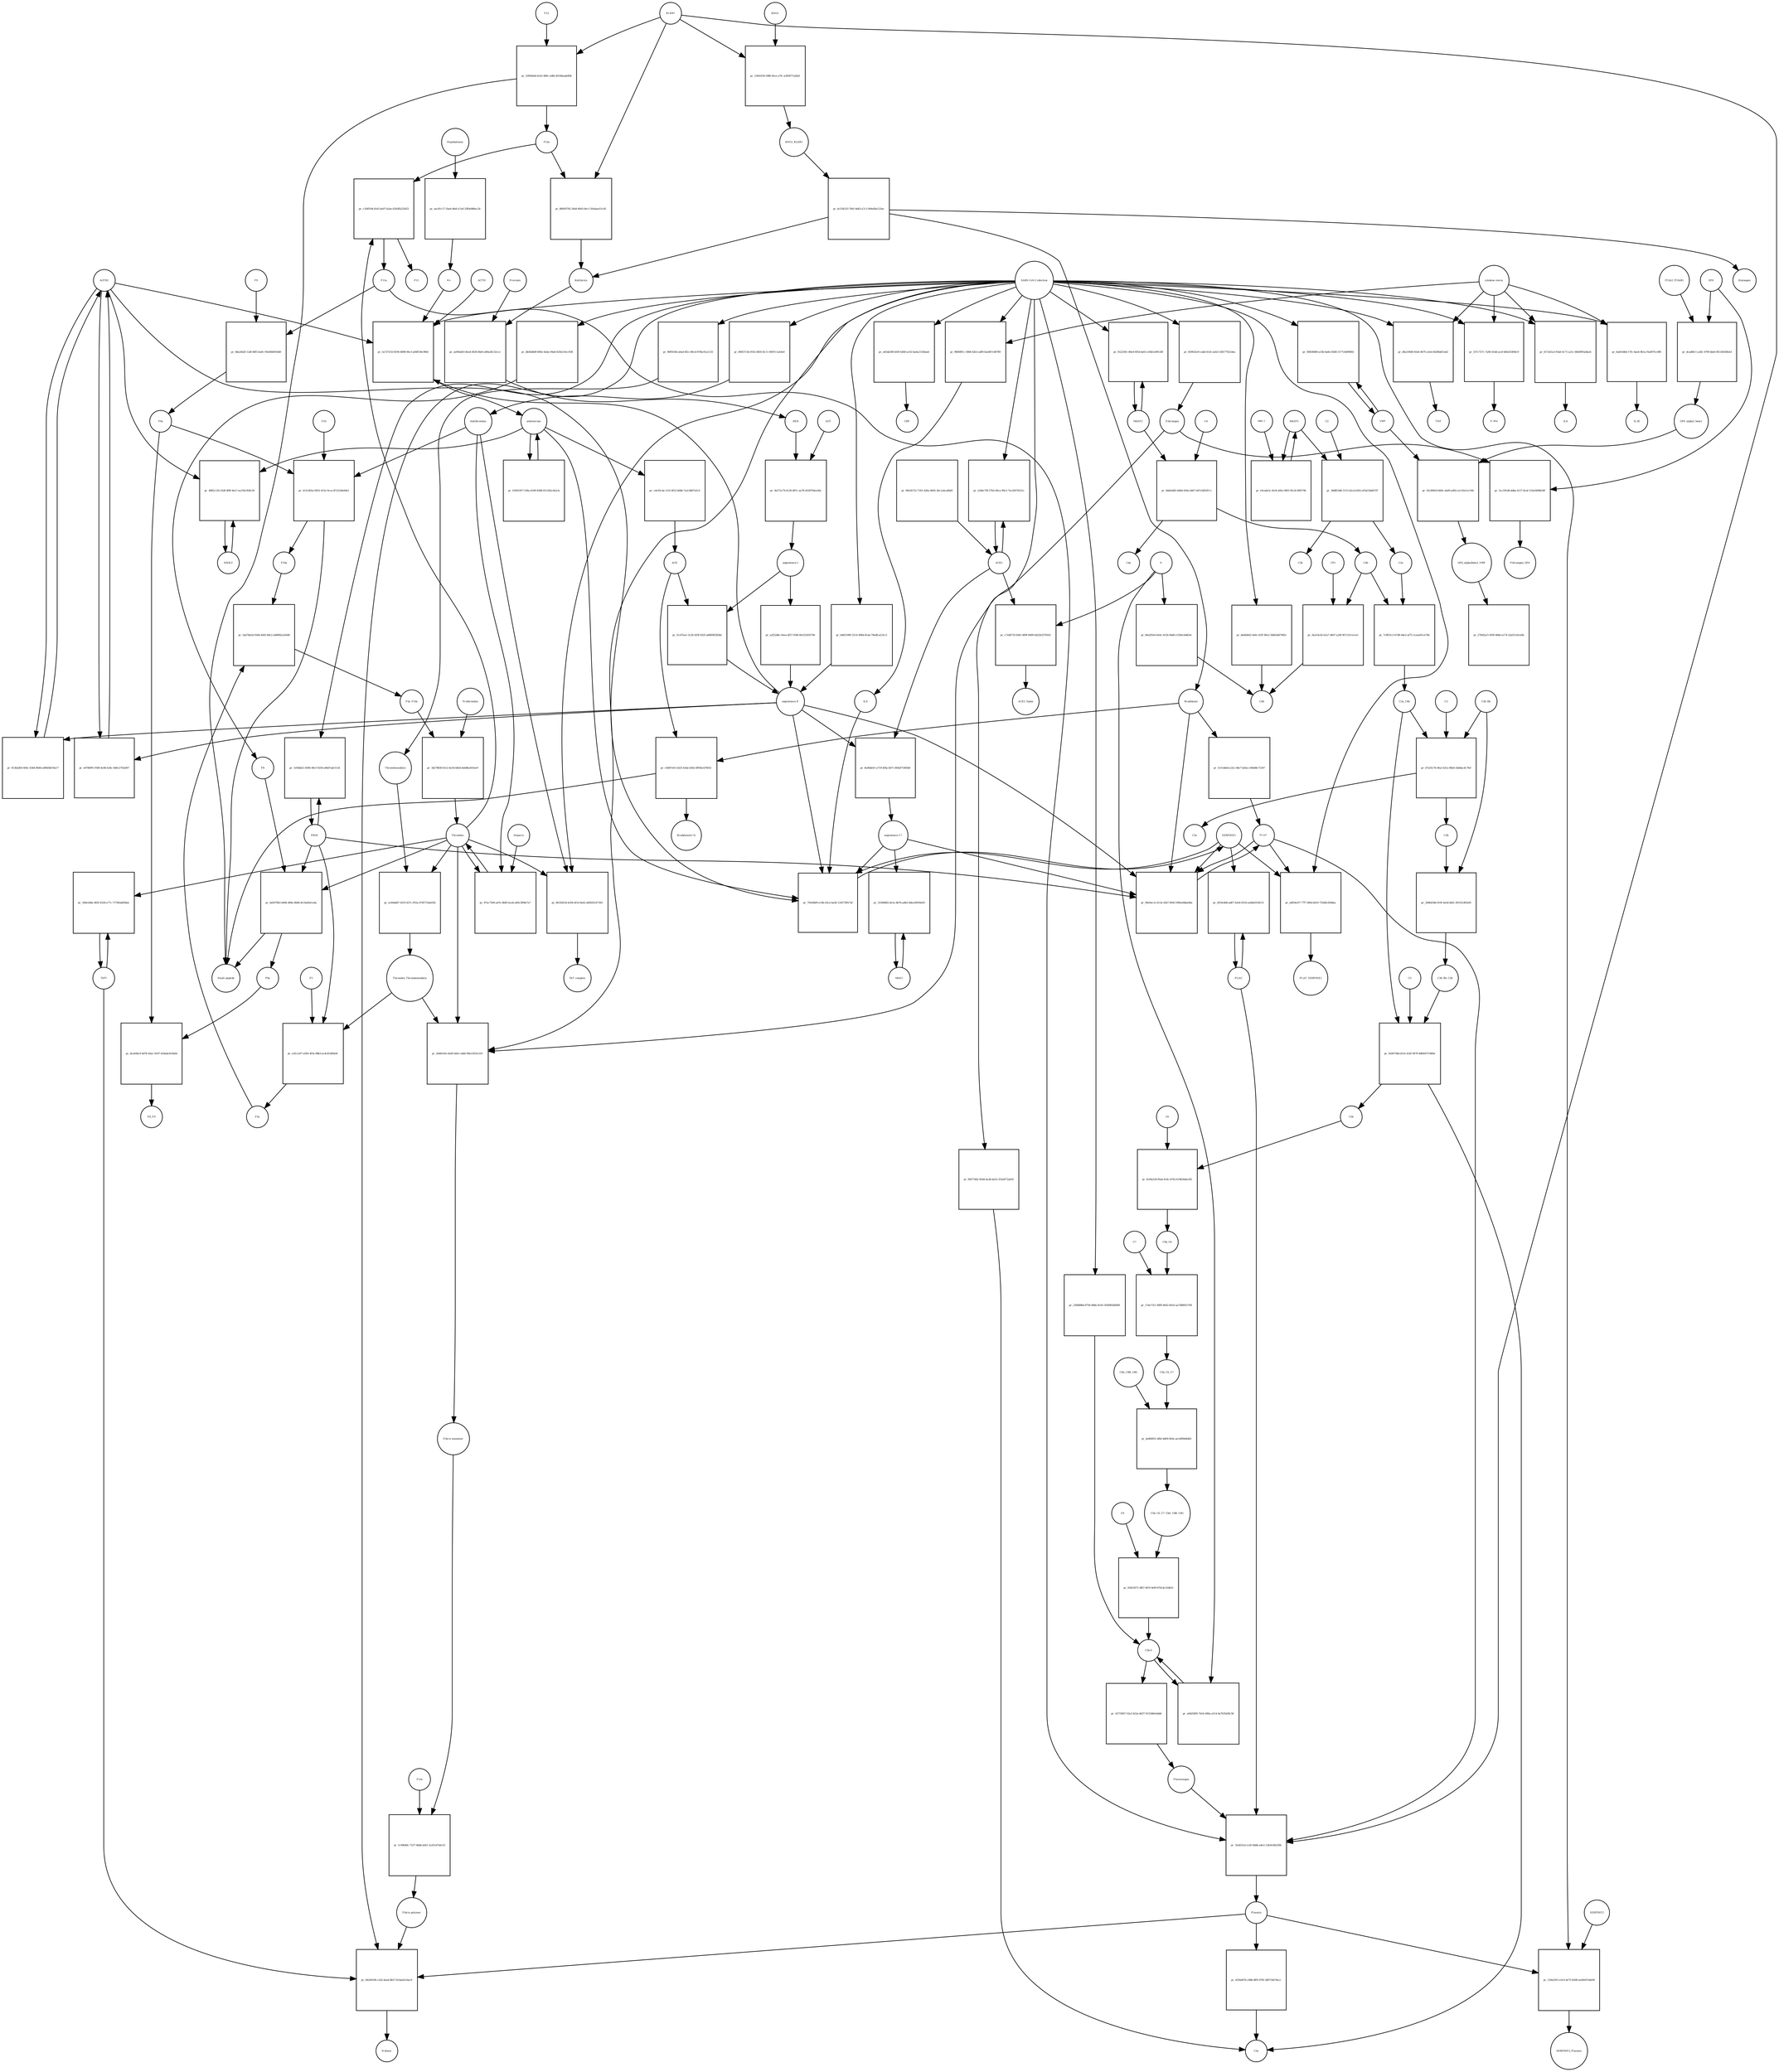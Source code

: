 strict digraph  {
F8 [annotation="urn_miriam_hgnc_3546|urn_miriam_taxonomy_9606", bipartite=0, cls=macromolecule, fontsize=4, label=F8, shape=circle];
"pr_bd307862-b666-484e-8b06-8c1ba9efceda" [annotation="", bipartite=1, cls=process, fontsize=4, label="pr_bd307862-b666-484e-8b06-8c1ba9efceda", shape=square];
"Small peptide" [annotation=urn_miriam_mesh_D010446, bipartite=0, cls=macromolecule, fontsize=4, label="Small peptide", shape=circle];
F8a [annotation="urn_miriam_hgnc.symbol_F8|urn_miriam_mesh_D015944|urn_miriam_taxonomy_9606", bipartite=0, cls=macromolecule, fontsize=4, label=F8a, shape=circle];
Thrombin [annotation="urn_miriam_hgnc_3535|urn_miriam_taxonomy_9606", bipartite=0, cls=macromolecule, fontsize=4, label=Thrombin, shape=circle];
PROC [annotation="urn_miriam_hgnc_9451|urn_miriam_taxonomy_9606", bipartite=0, cls=macromolecule, fontsize=4, label=PROC, shape=circle];
AGTR1 [annotation=urn_miriam_hgnc_336, bipartite=0, cls=macromolecule, fontsize=4, label=AGTR1, shape=circle];
"pr_813b2d05-604c-43b4-8644-a89b56b7da17" [annotation="", bipartite=1, cls=process, fontsize=4, label="pr_813b2d05-604c-43b4-8644-a89b56b7da17", shape=square];
"angiotensin II" [annotation="urn_miriam_obo.chebi_CHEBI%3A2718|urn_miriam_taxonomy_9606", bipartite=0, cls="simple chemical", fontsize=4, label="angiotensin II", shape=circle];
NR3C2 [annotation="", bipartite=0, cls=macromolecule, fontsize=4, label=NR3C2, shape=circle];
"pr_4885c120-25df-4f8f-9ea7-ea318c958c50" [annotation="", bipartite=1, cls=process, fontsize=4, label="pr_4885c120-25df-4f8f-9ea7-ea318c958c50", shape=square];
aldosterone [annotation="urn_miriam_obo.chebi_CHEBI%3A27584", bipartite=0, cls="simple chemical", fontsize=4, label=aldosterone, shape=circle];
"pr_01801957-536a-4189-8288-813182c9a2cb" [annotation="", bipartite=1, cls=process, fontsize=4, label="pr_01801957-536a-4189-8288-813182c9a2cb", shape=square];
SERPINE1 [annotation="", bipartite=0, cls=macromolecule, fontsize=4, label=SERPINE1, shape=circle];
"pr_70244bf0-e14b-43ce-ba28-124575ffe7af" [annotation="", bipartite=1, cls=process, fontsize=4, label="pr_70244bf0-e14b-43ce-ba28-124575ffe7af", shape=square];
"angiotensin I-7" [annotation="urn_miriam_obo.chebi_CHEBI%3A55438|urn_miriam_taxonomy_9606", bipartite=0, cls="simple chemical", fontsize=4, label="angiotensin I-7", shape=circle];
IL6 [annotation="urn_miriam_hgnc_6018|urn_miriam_taxonomy_9606", bipartite=0, cls=macromolecule, fontsize=4, label=IL6, shape=circle];
"pr_5a727e55-8194-4898-96c3-a84f536c9f6d" [annotation="", bipartite=1, cls=process, fontsize=4, label="pr_5a727e55-8194-4898-96c3-a84f536c9f6d", shape=square];
"SARS-CoV-2 infection" [annotation="urn_miriam_taxonomy_2697049|urn_miriam_mesh_D012327", bipartite=0, cls=phenotype, fontsize=4, label="SARS-CoV-2 infection", shape=circle];
"K+" [annotation="urn_miriam_obo.chebi_CHEBI%3A29103", bipartite=0, cls="simple chemical", fontsize=4, label="K+", shape=circle];
ACTH [annotation=urn_miriam_hgnc_9201, bipartite=0, cls="simple chemical", fontsize=4, label=ACTH, shape=circle];
"pr_b4651090-2514-499d-81ab-70edfca231c3" [annotation="", bipartite=1, cls=process, fontsize=4, label="pr_b4651090-2514-499d-81ab-70edfca231c3", shape=square];
Bradykinin [annotation="urn_miriam_obo.chebi_CHEBI%3A3165|urn_miriam_taxonomy_9606", bipartite=0, cls=macromolecule, fontsize=4, label=Bradykinin, shape=circle];
"pr_c0d07e61-b325-43da-b562-0f93bcb76021" [annotation="", bipartite=1, cls=process, fontsize=4, label="pr_c0d07e61-b325-43da-b562-0f93bcb76021", shape=square];
"Bradykinin(1-5)" [annotation="urn_miriam_mesh_C079000|urn_miriam_taxonomy_9606", bipartite=0, cls=macromolecule, fontsize=4, label="Bradykinin(1-5)", shape=circle];
ACE [annotation="urn_miriam_hgnc_2707|urn_miriam_taxonomy_9606", bipartite=0, cls=macromolecule, fontsize=4, label=ACE, shape=circle];
"pr_5c51dded-a32c-46e7-bd3a-c044d8c72187" [annotation="", bipartite=1, cls=process, fontsize=4, label="pr_5c51dded-a32c-46e7-bd3a-c044d8c72187", shape=square];
PLAT [annotation="urn_miriam_hgnc_9051|urn_miriam_taxonomy_9606", bipartite=0, cls=macromolecule, fontsize=4, label=PLAT, shape=circle];
"pr_e6786f91-95f8-4e46-b34c-0d0c2763af67" [annotation="", bipartite=1, cls=process, fontsize=4, label="pr_e6786f91-95f8-4e46-b34c-0d0c2763af67", shape=square];
MAS1 [annotation="", bipartite=0, cls=macromolecule, fontsize=4, label=MAS1, shape=circle];
"pr_33368d82-be1e-4b7b-adb3-9dee26950a93" [annotation="", bipartite=1, cls=process, fontsize=4, label="pr_33368d82-be1e-4b7b-adb3-9dee26950a93", shape=square];
Fibrinogen [annotation="urn_miriam_pubmed_19296670|urn_miriam_obo.go_GO%3A0005577|urn_miriam_hgnc_3661|urn_miriam_hgnc_3662|urn_miriam_hgnc_3694|urn_miriam_taxonomy_9606", bipartite=0, cls=complex, fontsize=4, label=Fibrinogen, shape=circle];
"pr_5cc291d8-ddba-4127-8caf-21be5896b36f" [annotation="", bipartite=1, cls=process, fontsize=4, label="pr_5cc291d8-ddba-4127-8caf-21be5896b36f", shape=square];
GP6 [annotation="urn_miriam_hgnc_HGNC%3A14388|urn_miriam_taxonomy_9606", bipartite=0, cls=macromolecule, fontsize=4, label=GP6, shape=circle];
Fibrinogen_GP6 [annotation="urn_miriam_pubmed_19296670|urn_miriam_obo.go_GO%3A0005577|urn_miriam_hgnc_HGNC%3A14388|urn_miriam_taxonomy_9606", bipartite=0, cls=complex, fontsize=4, label=Fibrinogen_GP6, shape=circle];
GP6_alpha2_beta1 [annotation="urn_miriam_pubmed_25051961|urn_miriam_taxonomy_10090|urn_miriam_hgnc_14338|urn_miriam_hgnc_6137|urn_miriam_hgnc_6153", bipartite=0, cls=complex, fontsize=4, label=GP6_alpha2_beta1, shape=circle];
"pr_42c89818-8d9c-4a09-ad92-a1c02e1e1166" [annotation="", bipartite=1, cls=process, fontsize=4, label="pr_42c89818-8d9c-4a09-ad92-a1c02e1e1166", shape=square];
VWF [annotation="urn_miriam_hgnc_12726|urn_miriam_taxonomy_9606", bipartite=0, cls=macromolecule, fontsize=4, label=VWF, shape=circle];
GP6_alpha2beta1_VWF [annotation="urn_miriam_pubmed_25051961|urn_miriam_taxonomy_10090|urn_miriam_hgnc_14338|urn_miriam_hgnc_6137|urn_miriam_hgnc_6153|urn_miriam_hgnc_12726", bipartite=0, cls=complex, fontsize=4, label=GP6_alpha2beta1_VWF, shape=circle];
"pr_dcad6fc1-a28c-479f-bbe0-f811b926feb3" [annotation="", bipartite=1, cls=process, fontsize=4, label="pr_dcad6fc1-a28c-479f-bbe0-f811b926feb3", shape=square];
ITGA2_ITGAB1 [annotation="urn_miriam_intact_EBI-16428357|urn_miriam_hgnc_6137|urn_miriam_hgnc_6153|urn_miriam_taxonomy_9606", bipartite=0, cls=complex, fontsize=4, label=ITGA2_ITGAB1, shape=circle];
"pr_27b92ac5-050f-46bb-a174-32af21e0ca6b" [annotation="", bipartite=1, cls="omitted process", fontsize=4, label="pr_27b92ac5-050f-46bb-a174-32af21e0ca6b", shape=square];
"Fibrin polymer" [annotation="urn_miriam_mesh_C465961|urn_miriam_taxonomy_9606", bipartite=0, cls=macromolecule, fontsize=4, label="Fibrin polymer", shape=circle];
"pr_94249106-c1d2-4aed-8b57-814aefe16ac9" [annotation="", bipartite=1, cls=process, fontsize=4, label="pr_94249106-c1d2-4aed-8b57-814aefe16ac9", shape=square];
"D-dimer" [annotation="urn_miriam_pubmed_19008457|urn_miriam_mesh_C036309|urn_miriam_taxonomy_9606", bipartite=0, cls=macromolecule, fontsize=4, label="D-dimer", shape=circle];
Plasmin [annotation="urn_miriam_hgnc.symbol_PLG|urn_miriam_mesh_D005341|urn_miriam_brenda_3.4.21.7|urn_miriam_taxonomy_9606", bipartite=0, cls=macromolecule, fontsize=4, label=Plasmin, shape=circle];
TAFI [annotation="urn_miriam_hgnc_1546|urn_miriam_taxonomy_9606", bipartite=0, cls=macromolecule, fontsize=4, label=TAFI, shape=circle];
"Fibrin monomer" [annotation="urn_miriam_mesh_C011468|urn_miriam_taxonomy_9606", bipartite=0, cls=macromolecule, fontsize=4, label="Fibrin monomer", shape=circle];
"pr_1c496d0c-7237-4bbb-b261-2a161d7abc53" [annotation="", bipartite=1, cls=process, fontsize=4, label="pr_1c496d0c-7237-4bbb-b261-2a161d7abc53", shape=square];
F13a [annotation="urn_miriam_hgnc.symbol_F13|urn_miriam_mesh_D026122|urn_miriam_brenda_2.3.2.13|urn_miriam_taxonomy_9606", bipartite=0, cls=macromolecule, fontsize=4, label=F13a, shape=circle];
"pr_d6a109d0-45e6-467f-a1eb-442f8def1a62" [annotation="", bipartite=1, cls=process, fontsize=4, label="pr_d6a109d0-45e6-467f-a1eb-442f8def1a62", shape=square];
TNF [annotation="urn_miriam_hgnc_11892|urn_miriam_taxonomy_9606", bipartite=0, cls=macromolecule, fontsize=4, label=TNF, shape=circle];
"cytokine storm" [annotation="urn_miriam_pubmed_2504360|urn_miriam_taxonomy_9606", bipartite=0, cls=phenotype, fontsize=4, label="cytokine storm", shape=circle];
"pr_4556d47b-c88b-4ff9-976f-3d971bb74ecc" [annotation="", bipartite=1, cls=process, fontsize=4, label="pr_4556d47b-c88b-4ff9-976f-3d971bb74ecc", shape=square];
C5a [annotation="urn_miriam_hgnc.symbol_C5|urn_miriam_mesh_D015936|urn_miriam_taxonomy_9606", bipartite=0, cls=macromolecule, fontsize=4, label=C5a, shape=circle];
"pr_43719057-f2e3-422a-b637-91518b0cbbbf" [annotation="", bipartite=1, cls=process, fontsize=4, label="pr_43719057-f2e3-422a-b637-91518b0cbbbf", shape=square];
Plasminogen [annotation="urn_miriam_hgnc_9071|urn_miriam_taxonomy_9606", bipartite=0, cls=macromolecule, fontsize=4, label=Plasminogen, shape=circle];
"C5b-9" [annotation="urn_miriam_obo.go_GO%3A0005579|urn_miriam_mesh_D015938|urn_miriam_mesh_D050776|urn_miriam_hgnc_1339|urn_miriam_hgnc_1346|urn_miriam_hgnc_1352|urn_miriam_hgnc_1353|urn_miriam_hgnc_1354|urn_miriam_hgnc_1358|urn_miriam_taxonomy_9606", bipartite=0, cls=complex, fontsize=4, label="C5b-9", shape=circle];
C2 [annotation="urn_miriam_hgnc_1248|urn_miriam_taxonomy_9606", bipartite=0, cls=macromolecule, fontsize=4, label=C2, shape=circle];
"pr_3b8853d8-5153-42cd-b302-e03a53b467d7" [annotation="", bipartite=1, cls=process, fontsize=4, label="pr_3b8853d8-5153-42cd-b302-e03a53b467d7", shape=square];
C2a [annotation="urn_miriam_hgnc.symbol_C2|urn_miriam_mesh_D050678|urn_miriam_taxonomy_9606", bipartite=0, cls=macromolecule, fontsize=4, label=C2a, shape=circle];
C2b [annotation="urn_miriam_hgnc.symbol_C2|urn_miriam_mesh_D050679|urn_miriam_taxonomy_9606", bipartite=0, cls=macromolecule, fontsize=4, label=C2b, shape=circle];
MASP1 [annotation="urn_miriam_hgnc_6901|urn_miriam_taxonomy_9606", bipartite=0, cls=macromolecule, fontsize=4, label=MASP1, shape=circle];
"pr_557c727c-7a94-41dd-acef-bffa633f64c9" [annotation="", bipartite=1, cls=process, fontsize=4, label="pr_557c727c-7a94-41dd-acef-bffa633f64c9", shape=square];
IL2RA [annotation="urn_miriam_hgnc_6008|urn_miriam_taxonomy_9606", bipartite=0, cls=macromolecule, fontsize=4, label=IL2RA, shape=circle];
"pr_617a41a3-93a6-4c71-a21c-66b0993a8aeb" [annotation="", bipartite=1, cls=process, fontsize=4, label="pr_617a41a3-93a6-4c71-a21c-66b0993a8aeb", shape=square];
IL8 [annotation="urn_miriam_hgnc_6025|urn_miriam_taxonomy_9606", bipartite=0, cls=macromolecule, fontsize=4, label=IL8, shape=circle];
"pr_f0b77dd2-95d4-4a3b-ba53-352eff72a835" [annotation="", bipartite=1, cls=process, fontsize=4, label="pr_f0b77dd2-95d4-4a3b-ba53-352eff72a835", shape=square];
"pr_90608f1c-3068-42b3-adf9-0ae847c68789" [annotation="", bipartite=1, cls=process, fontsize=4, label="pr_90608f1c-3068-42b3-adf9-0ae847c68789", shape=square];
"pr_6a8c0db4-17fc-4ae4-9b1a-f5a6f7fcc8f8" [annotation="", bipartite=1, cls=process, fontsize=4, label="pr_6a8c0db4-17fc-4ae4-9b1a-f5a6f7fcc8f8", shape=square];
IL1B [annotation="urn_miriam_hgnc_5992|urn_miriam_taxonomy_9606", bipartite=0, cls=macromolecule, fontsize=4, label=IL1B, shape=circle];
Prorenin [annotation="urn_miriam_hgnc_9958|urn_miriam_taxonomy_9606", bipartite=0, cls=macromolecule, fontsize=4, label=Prorenin, shape=circle];
"pr_ae09ab03-8eed-4f28-84e0-a80a26c32cce" [annotation="", bipartite=1, cls=process, fontsize=4, label="pr_ae09ab03-8eed-4f28-84e0-a80a26c32cce", shape=square];
REN [annotation="urn_miriam_hgnc.symbol_REN|urn_miriam_taxonomy_9606", bipartite=0, cls=macromolecule, fontsize=4, label=REN, shape=circle];
Kallikrein [annotation="urn_miriam_hgnc.symbol_KLKB1|urn_miriam_mesh_D020842|urn_miriam_brenda_3.4.21.34|urn_miriam_taxonomy_9606", bipartite=0, cls=macromolecule, fontsize=4, label=Kallikrein, shape=circle];
KLKB1 [annotation="urn_miriam_hgnc_6371|urn_miriam_taxonomy_9606", bipartite=0, cls=macromolecule, fontsize=4, label=KLKB1, shape=circle];
"pr_88950795-29a8-49d3-8ec1-5fedaae51c81" [annotation="", bipartite=1, cls=process, fontsize=4, label="pr_88950795-29a8-49d3-8ec1-5fedaae51c81", shape=square];
F12a [annotation="urn_miriam_hgnc.symbol_F12|urn_miriam_mesh_D015956|urn_miriam_brenda_3.4.21.38|urn_miriam_taxonomy_9606", bipartite=0, cls=macromolecule, fontsize=4, label=F12a, shape=circle];
"pr_96ff410b-a0ad-4f2c-86cd-870bc61a1135" [annotation="", bipartite=1, cls=process, fontsize=4, label="pr_96ff410b-a0ad-4f2c-86cd-870bc61a1135", shape=square];
Thrombomodulin [annotation="urn_miriam_hgnc_11784|urn_miriam_taxonomy_9606", bipartite=0, cls=macromolecule, fontsize=4, label=Thrombomodulin, shape=circle];
"pr_139a5501-e5c0-4e75-8268-ee49e97e8e94" [annotation="", bipartite=1, cls=process, fontsize=4, label="pr_139a5501-e5c0-4e75-8268-ee49e97e8e94", shape=square];
SERPINF2 [annotation="urn_miriam_hgnc_9075|urn_miriam_taxonomy_9606", bipartite=0, cls=macromolecule, fontsize=4, label=SERPINF2, shape=circle];
SERPINF2_Plasmin [annotation="urn_miriam_pubmed_2437112|urn_miriam_biogrid_314240|urn_miriam_hgnc_9075|urn_miriam_mesh_D005341|urn_miriam_taxonomy_9606", bipartite=0, cls=complex, fontsize=4, label=SERPINF2_Plasmin, shape=circle];
"pr_debfd442-0e6c-41ff-96e2-5b843d47083c" [annotation="", bipartite=1, cls=process, fontsize=4, label="pr_debfd442-0e6c-41ff-96e2-5b843d47083c", shape=square];
C4d [annotation="urn_miriam_hgnc.symbol_C4b|urn_miriam_mesh_C032261|urn_miriam_taxonomy_9606", bipartite=0, cls=macromolecule, fontsize=4, label=C4d, shape=circle];
"pr_236688b6-8756-488e-8c05-3058492b69fd" [annotation="", bipartite=1, cls=process, fontsize=4, label="pr_236688b6-8756-488e-8c05-3058492b69fd", shape=square];
"pr_3cf6dd21-8390-49cf-9230-a06d7adc5124" [annotation="", bipartite=1, cls=process, fontsize=4, label="pr_3cf6dd21-8390-49cf-9230-a06d7adc5124", shape=square];
"pr_00836808-a33b-4a8e-8368-3177cb699692" [annotation="", bipartite=1, cls=process, fontsize=4, label="pr_00836808-a33b-4a8e-8368-3177cb699692", shape=square];
"pr_a65da58f-b50f-4268-ac02-ba4a2135bea6" [annotation="", bipartite=1, cls=process, fontsize=4, label="pr_a65da58f-b50f-4268-ac02-ba4a2135bea6", shape=square];
CRP [annotation="urn_miriam_hgnc_2367|urn_miriam_taxonomy_9606", bipartite=0, cls=macromolecule, fontsize=4, label=CRP, shape=circle];
"pr_a0d25005-7b16-490a-a514-4a7635d3fc58" [annotation="", bipartite=1, cls=process, fontsize=4, label="pr_a0d25005-7b16-490a-a514-4a7635d3fc58", shape=square];
S [annotation="urn_miriam_uniprot_P0DTC2|urn_miriam_uniprot_P59594|urn_miriam_taxonomy_2697049", bipartite=0, cls=macromolecule, fontsize=4, label=S, shape=circle];
"pr_8eb2f5e0-0e0c-415b-94d0-c539ec6d824c" [annotation="", bipartite=1, cls=process, fontsize=4, label="pr_8eb2f5e0-0e0c-415b-94d0-c539ec6d824c", shape=square];
"pr_8a40de01-a719-4f4a-b471-8042f71883bf" [annotation="", bipartite=1, cls=process, fontsize=4, label="pr_8a40de01-a719-4f4a-b471-8042f71883bf", shape=square];
ACE2 [annotation="urn_miriam_hgnc_13557|urn_miriam_taxonomy_9606", bipartite=0, cls=macromolecule, fontsize=4, label=ACE2, shape=circle];
"pr_99a5b722-7181-426a-9645-2bc1a6ca6b45" [annotation="", bipartite=1, cls=process, fontsize=4, label="pr_99a5b722-7181-426a-9645-2bc1a6ca6b45", shape=square];
"pr_c7a06735-fd41-489f-9d99-b422b3378162" [annotation="", bipartite=1, cls=process, fontsize=4, label="pr_c7a06735-fd41-489f-9d99-b422b3378162", shape=square];
ACE2_Spike [annotation="urn_miriam_pdb_6CS2|urn_miriam_hgnc_13557|urn_miriam_uniprot_P0DTC2|urn_miriam_taxonomy_9606|urn_miriam_taxonomy_2697049", bipartite=0, cls=complex, fontsize=4, label=ACE2_Spike, shape=circle];
"pr_e2d6c79f-27b5-49ca-99c2-7ac43070231c" [annotation="", bipartite=1, cls=process, fontsize=4, label="pr_e2d6c79f-27b5-49ca-99c2-7ac43070231c", shape=square];
"pr_80457c5b-9102-4835-8c11-f4f47c1a43e0" [annotation="", bipartite=1, cls=process, fontsize=4, label="pr_80457c5b-9102-4835-8c11-f4f47c1a43e0", shape=square];
Antithrombin [annotation="urn_miriam_hgnc_775|urn_miriam_taxonomy_9606", bipartite=0, cls=macromolecule, fontsize=4, label=Antithrombin, shape=circle];
"pr_db5bd4d9-885e-4a4a-94a8-629e214cc938" [annotation="", bipartite=1, cls=process, fontsize=4, label="pr_db5bd4d9-885e-4a4a-94a8-629e214cc938", shape=square];
C4b [annotation="urn_miriam_hgnc_1324|urn_miriam_taxonomy_9606", bipartite=0, cls=macromolecule, fontsize=4, label=C4b, shape=circle];
"pr_0a3c6cd2-b1a7-4607-a24f-9f1133c1e1a3" [annotation="", bipartite=1, cls=process, fontsize=4, label="pr_0a3c6cd2-b1a7-4607-a24f-9f1133c1e1a3", shape=square];
CFI [annotation="urn_miriam_hgnc_2771|urn_miriam_taxonomy_9606", bipartite=0, cls=macromolecule, fontsize=4, label=CFI, shape=circle];
C3b [annotation="urn_miriam_hgnc.symbol_C3|urn_miriam_mesh_D003179|urn_miriam_taxonomy_9606", bipartite=0, cls=macromolecule, fontsize=4, label=C3b, shape=circle];
"pr_284b438d-010f-4a5d-bbf2-393321df5e85" [annotation="", bipartite=1, cls=process, fontsize=4, label="pr_284b438d-010f-4a5d-bbf2-393321df5e85", shape=square];
C3b_Bb [annotation="urn_miriam_pubmed_12440962|urn_miriam_brenda_3.4.21.47|urn_miriam_mesh_D051561|urn_miriam_mesh_D003179|urn_miriam_hgnc_1037|urn_miriam_taxonomy_9606", bipartite=0, cls=complex, fontsize=4, label=C3b_Bb, shape=circle];
C3b_Bb_C3b [annotation="urn_miriam_pubmed_12440962|urn_miriam_brenda_34.4.21.47|urn_miriam_mesh_D051566|urn_miriam_mesh_D003179|urn_miriam_hgnc_1037|urn_miriam_taxonomy_9606", bipartite=0, cls=complex, fontsize=4, label=C3b_Bb_C3b, shape=circle];
"pr_7c8f51c3-67d8-44e2-af72-1ceae91ce76b" [annotation="", bipartite=1, cls=process, fontsize=4, label="pr_7c8f51c3-67d8-44e2-af72-1ceae91ce76b", shape=square];
C2a_C4b [annotation="urn_miriam_mesh_D051574|urn_miriam_brenda_3.4.21.43|urn_miriam_mesh_D050678|urn_miriam_hgnc_1324|urn_miriam_taxonomy_9606", bipartite=0, cls=complex, fontsize=4, label=C2a_C4b, shape=circle];
C4 [annotation="urn_miriam_mesh_D00318|urn_miriam_taxonomy_9606", bipartite=0, cls=macromolecule, fontsize=4, label=C4, shape=circle];
"pr_4bfeb482-b48d-430a-b467-b67cfdf3d7c1" [annotation="", bipartite=1, cls=process, fontsize=4, label="pr_4bfeb482-b48d-430a-b467-b67cfdf3d7c1", shape=square];
C4a [annotation="urn_miriam_hgnc_1323|urn_miriam_taxonomy_9606", bipartite=0, cls=macromolecule, fontsize=4, label=C4a, shape=circle];
MASP2 [annotation="urn_miriam_hgnc_6902|urn_miriam_taxonomy_9606", bipartite=0, cls=macromolecule, fontsize=4, label=MASP2, shape=circle];
"pr_e9cade3c-8cf4-445e-96f3-95c9c3f85796" [annotation="", bipartite=1, cls=process, fontsize=4, label="pr_e9cade3c-8cf4-445e-96f3-95c9c3f85796", shape=square];
MBL2 [annotation="urn_miriam_hgnc_6902|urn_miriam_taxonomy_9606", bipartite=0, cls=macromolecule, fontsize=4, label=MBL2, shape=circle];
"pr_f52235fc-86e4-4f5d-be61-e56b1a99126f" [annotation="", bipartite=1, cls=process, fontsize=4, label="pr_f52235fc-86e4-4f5d-be61-e56b1a99126f", shape=square];
PLAU [annotation="urn_miriam_hgnc_9052|urn_miriam_taxonomy_9606", bipartite=0, cls=macromolecule, fontsize=4, label=PLAU, shape=circle];
"pr_d55fe4b8-ad67-42e8-9218-ea6be0334151" [annotation="", bipartite=1, cls=process, fontsize=4, label="pr_d55fe4b8-ad67-42e8-9218-ea6be0334151", shape=square];
C5b_C6_C7_C8A_C8B_C8G [annotation="urn_miriam_pubmed_28630159|urn_miriam_mesh_C042295|urn_miriam_mesh_D050776|urn_miriam_hgnc_1339|urn_miriam_hgnc_1352|urn_miriam_hgnc_1353|urn_miriam_hgnc_1354|urn_miriam_taxonomy_9606", bipartite=0, cls=complex, fontsize=4, label=C5b_C6_C7_C8A_C8B_C8G, shape=circle];
"pr_93d15071-4fb7-4f10-9ef9-67b14c324b51" [annotation="", bipartite=1, cls=process, fontsize=4, label="pr_93d15071-4fb7-4f10-9ef9-67b14c324b51", shape=square];
C9 [annotation="urn_miriam_hgnc_1358|urn_miriam_taxonomy_9606", bipartite=0, cls=macromolecule, fontsize=4, label=C9, shape=circle];
C5b_C6_C7 [annotation="urn_miriam_pubmed_28630159|urn_miriam_mesh_C037453|urn_miriam_mesh_D050776|urn_miriam_hgnc_1339|urn_miriam_hgnc_1346|urn_miriam_taxonomy_9606", bipartite=0, cls=complex, fontsize=4, label=C5b_C6_C7, shape=circle];
"pr_be8fd951-bfbf-4d09-943e-ae1d0944b481" [annotation="", bipartite=1, cls=process, fontsize=4, label="pr_be8fd951-bfbf-4d09-943e-ae1d0944b481", shape=square];
C8A_C8B_C8G [annotation="urn_miriam_mesh_D003185|urn_miriam_hgnc_1353|urn_miriam_hgnc_1352|urn_miriam_hgnc_1354|urn_miriam_taxonomy_9606", bipartite=0, cls=complex, fontsize=4, label=C8A_C8B_C8G, shape=circle];
C5b_C6 [annotation="urn_miriam_mesh_C050974|urn_miriam_mesh_D050776|urn_miriam_hgnc_1339|urn_miriam_taxonomy_9606", bipartite=0, cls=complex, fontsize=4, label=C5b_C6, shape=circle];
"pr_114e7311-96f9-4642-b01d-aa7d89051769" [annotation="", bipartite=1, cls=process, fontsize=4, label="pr_114e7311-96f9-4642-b01d-aa7d89051769", shape=square];
C7 [annotation="urn_miriam_hgnc_HGNC%3A1346|urn_miriam_taxonomy_9606", bipartite=0, cls=macromolecule, fontsize=4, label=C7, shape=circle];
C5b [annotation="urn_miriam_hgnc.symbol_C5|urn_miriam_mesh_D050776|urn_miriam_taxonomy_9606", bipartite=0, cls=macromolecule, fontsize=4, label=C5b, shape=circle];
"pr_6cf6a529-f0ab-419c-b702-619626dac6f1" [annotation="", bipartite=1, cls=process, fontsize=4, label="pr_6cf6a529-f0ab-419c-b702-619626dac6f1", shape=square];
C6 [annotation="urn_miriam_hgnc_1339|urn_miriam_taxonomy_9606", bipartite=0, cls=macromolecule, fontsize=4, label=C6, shape=circle];
C5 [annotation="urn_miriam_hgnc_1331|urn_miriam_taxonomy_9606", bipartite=0, cls=macromolecule, fontsize=4, label=C5, shape=circle];
"pr_5028738d-d141-432f-9479-8d844757d00e" [annotation="", bipartite=1, cls=process, fontsize=4, label="pr_5028738d-d141-432f-9479-8d844757d00e", shape=square];
C3 [annotation="urn_miriam_hgnc_1318|urn_miriam_taxonomy_9606", bipartite=0, cls=macromolecule, fontsize=4, label=C3, shape=circle];
"pr_d7a35c7b-4fa2-421a-88a0-2bddac4c7fef" [annotation="", bipartite=1, cls=process, fontsize=4, label="pr_d7a35c7b-4fa2-421a-88a0-2bddac4c7fef", shape=square];
C3a [annotation="urn_miriam_hgnc.symbol_C3|urn_miriam_mesh_D015926|urn_miriam_taxonomy_9606", bipartite=0, cls=macromolecule, fontsize=4, label=C3a, shape=circle];
"pr_ac84ddd7-2019-427c-955a-97d5710ab55b" [annotation="", bipartite=1, cls=process, fontsize=4, label="pr_ac84ddd7-2019-427c-955a-97d5710ab55b", shape=square];
Thrombin_Thrombomodulin [annotation="urn_miriam_pubmed_6282863|urn_miriam_taxonomy_9986|urn_miriam_biogrid_283352|urn_miriam_mesh_D013917|urn_miriam_hgnc_11784", bipartite=0, cls=complex, fontsize=4, label=Thrombin_Thrombomodulin, shape=circle];
"pr_26d0c65e-6ed5-4de1-abbf-99a13031e101" [annotation="", bipartite=1, cls=process, fontsize=4, label="pr_26d0c65e-6ed5-4de1-abbf-99a13031e101", shape=square];
KNG1_KLKB1 [annotation="urn_miriam_pubmed_17598838|urn_miriam_intact_EBI-10087151|urn_miriam_hgnc_6371|urn_miriam_hgnc_6383|urn_miriam_taxonomy_9606", bipartite=0, cls=complex, fontsize=4, label=KNG1_KLKB1, shape=circle];
"pr_dc534333-7641-4d63-a7c1-004efbe122ee" [annotation="", bipartite=1, cls=process, fontsize=4, label="pr_dc534333-7641-4d63-a7c1-004efbe122ee", shape=square];
Kininogen [annotation="urn_miriam_hgnc.symbol_KNG1|urn_miriam_mesh_D019679|urn_miriam_taxonomy_9606", bipartite=0, cls=macromolecule, fontsize=4, label=Kininogen, shape=circle];
"pr_659632e9-cabd-41d1-aeb3-538177621dea" [annotation="", bipartite=1, cls=process, fontsize=4, label="pr_659632e9-cabd-41d1-aeb3-538177621dea", shape=square];
"angiotensin I" [annotation="urn_miriam_obo.chebi_CHEBI%3A2718|urn_miriam_taxonomy_9606", bipartite=0, cls="simple chemical", fontsize=4, label="angiotensin I", shape=circle];
"pr_a2f22dbc-0eea-4f57-936f-66cf2203579e" [annotation="", bipartite=1, cls=process, fontsize=4, label="pr_a2f22dbc-0eea-4f57-936f-66cf2203579e", shape=square];
"pr_a8834c67-77f7-4f6d-bd19-725d6c928dea" [annotation="", bipartite=1, cls=process, fontsize=4, label="pr_a8834c67-77f7-4f6d-bd19-725d6c928dea", shape=square];
PLAT_SERPINE1 [annotation="urn_miriam_pubmed_22449964|urn_miriam_intact_EBI-7800882|urn_miriam_hgnc_9051|urn_miriam_hgnc_8593|urn_miriam_taxonomy_9606", bipartite=0, cls=complex, fontsize=4, label=PLAT_SERPINE1, shape=circle];
"pr_366e5d8a-483f-4528-a77c-717962dd58ab" [annotation="", bipartite=1, cls=process, fontsize=4, label="pr_366e5d8a-483f-4528-a77c-717962dd58ab", shape=square];
"pr_90e9ac1e-613e-42b7-8043-990ee6bba46a" [annotation="", bipartite=1, cls=process, fontsize=4, label="pr_90e9ac1e-613e-42b7-8043-990ee6bba46a", shape=square];
"pr_86182634-b258-4f1d-8a42-dd9265c67303" [annotation="", bipartite=1, cls=process, fontsize=4, label="pr_86182634-b258-4f1d-8a42-dd9265c67303", shape=square];
"TAT complex" [annotation="urn_miriam_pubmed_22930518|urn_miriam_mesh_C046193|urn_miriam_mesh_D013917|urn_miriam_hgnc_775|urn_miriam_taxonomy_9606", bipartite=0, cls=complex, fontsize=4, label="TAT complex", shape=circle];
"pr_1fed53cd-ccd5-4bbb-a4e3-12fe0c6b250b" [annotation="", bipartite=1, cls=process, fontsize=4, label="pr_1fed53cd-ccd5-4bbb-a4e3-12fe0c6b250b", shape=square];
F11a [annotation="urn_miriam_hgnc.symbol_F11|urn_miriam_mesh_D015945|urn_miriam_brenda_3.4.21.27|urn_miriam_taxonomy_9606", bipartite=0, cls=macromolecule, fontsize=4, label=F11a, shape=circle];
"pr_87ac7206-ad7e-4b85-bceb-a60c3f08e7a7" [annotation="", bipartite=1, cls=process, fontsize=4, label="pr_87ac7206-ad7e-4b85-bceb-a60c3f08e7a7", shape=square];
Heparin [annotation="urn_miriam_pubmed_708377|urn_miriam_obo.chebi_CHEBI%3A28304|urn_miriam_taxonomy_9606", bipartite=0, cls="simple chemical", fontsize=4, label=Heparin, shape=circle];
Prothrombin [annotation="urn_miriam_hgnc_3535|urn_miriam_taxonomy_9606", bipartite=0, cls=macromolecule, fontsize=4, label=Prothrombin, shape=circle];
"pr_3d278830-fe12-4e54-b82d-deb86a455ee9" [annotation="", bipartite=1, cls=process, fontsize=4, label="pr_3d278830-fe12-4e54-b82d-deb86a455ee9", shape=square];
F5a_F10a [annotation="urn_miriam_pubmed_2303476|urn_miriam_mesh_C022475|urn_miriam_mesh_D15943|urn_miriam_mesh_D015951|urn_miriam_taxonomy_9606", bipartite=0, cls=complex, fontsize=4, label=F5a_F10a, shape=circle];
F10a [annotation="urn_miriam_hgnc.symbol_F10|urn_miriam_mesh_D015951|urn_miriam_brenda_3.4.21.6|urn_miriam_taxonomy_9606", bipartite=0, cls=macromolecule, fontsize=4, label=F10a, shape=circle];
"pr_5ab7bb2d-93d4-4445-b8c2-a68892a3e0d8" [annotation="", bipartite=1, cls=process, fontsize=4, label="pr_5ab7bb2d-93d4-4445-b8c2-a68892a3e0d8", shape=square];
F5a [annotation="urn_miriam_hgnc.symbol_F5|urn_miriam_mesh_D015943|urn_miriam_taxonomy_9606", bipartite=0, cls=macromolecule, fontsize=4, label=F5a, shape=circle];
F5 [annotation="urn_miriam_hgnc_3541|urn_miriam_taxonomy_9606", bipartite=0, cls=macromolecule, fontsize=4, label=F5, shape=circle];
"pr_a1fcce07-a583-4f3e-98b3-ac4c81400a9c" [annotation="", bipartite=1, cls=process, fontsize=4, label="pr_a1fcce07-a583-4f3e-98b3-ac4c81400a9c", shape=square];
F9a [annotation="urn_miriam_hgnc.symbol_F9|urn_miriam_mesh_D015949|urn_miriam_taxonomy_9606", bipartite=0, cls=macromolecule, fontsize=4, label=F9a, shape=circle];
"pr_dca65bc9-4d7b-43ac-8167-624abc810a0d" [annotation="", bipartite=1, cls=process, fontsize=4, label="pr_dca65bc9-4d7b-43ac-8167-624abc810a0d", shape=square];
F8_F9 [annotation="urn_miriam_pubmed_22471307|urn_miriam_hgnc_3546|urn_miriam_hgnc_35531|urn_miriam_intact_EBI-11621595|urn_miriam_taxonomy_9606", bipartite=0, cls=complex, fontsize=4, label=F8_F9, shape=circle];
F9 [annotation="urn_miriam_hgnc_35531|urn_miriam_taxonomy_9606", bipartite=0, cls=macromolecule, fontsize=4, label=F9, shape=circle];
"pr_8da26d2f-12df-48f3-ba9c-95e66b0934d0" [annotation="", bipartite=1, cls=process, fontsize=4, label="pr_8da26d2f-12df-48f3-ba9c-95e66b0934d0", shape=square];
"pr_13041f30-508f-45ce-a7fc-a393077ad2b1" [annotation="", bipartite=1, cls=process, fontsize=4, label="pr_13041f30-508f-45ce-a7fc-a393077ad2b1", shape=square];
KNG1 [annotation="urn_miriam_hgnc.symbol_6383|urn_miriam_taxonomy_9606", bipartite=0, cls=macromolecule, fontsize=4, label=KNG1, shape=circle];
"pr_c1fdf194-d143-4a07-b2ee-62b5fb225823" [annotation="", bipartite=1, cls=process, fontsize=4, label="pr_c1fdf194-d143-4a07-b2ee-62b5fb225823", shape=square];
F11 [annotation="urn_miriam_hgnc_3529|urn_miriam_taxonomy_9606", bipartite=0, cls=macromolecule, fontsize=4, label=F11, shape=circle];
F12 [annotation="urn_miriam_hgnc_3530|urn_miriam_taxonomy_9606", bipartite=0, cls=macromolecule, fontsize=4, label=F12, shape=circle];
"pr_52f04444-6c63-489c-a0bf-d553beadefb8" [annotation="", bipartite=1, cls=process, fontsize=4, label="pr_52f04444-6c63-489c-a0bf-d553beadefb8", shape=square];
"pr_f1c67ea1-3c20-429f-832f-ad6f69f283bd" [annotation="", bipartite=1, cls=process, fontsize=4, label="pr_f1c67ea1-3c20-429f-832f-ad6f69f283bd", shape=square];
F10 [annotation="urn_miriam_hgnc_3528|urn_miriam_taxonomy_9606", bipartite=0, cls=macromolecule, fontsize=4, label=F10, shape=circle];
"pr_413cd92a-0952-415e-9cca-ff13236e69e2" [annotation="", bipartite=1, cls=process, fontsize=4, label="pr_413cd92a-0952-415e-9cca-ff13236e69e2", shape=square];
AGT [annotation="urn_miriam_hgnc_333|urn_miriam_taxonomy_9606", bipartite=0, cls=macromolecule, fontsize=4, label=AGT, shape=circle];
"pr_9a572c79-d139-487c-aa78-4528764ee3bc" [annotation="", bipartite=1, cls=process, fontsize=4, label="pr_9a572c79-d139-487c-aa78-4528764ee3bc", shape=square];
"pr_cdc05c4a-121f-4f22-8d4b-7a2c4867a5c9" [annotation="", bipartite=1, cls=process, fontsize=4, label="pr_cdc05c4a-121f-4f22-8d4b-7a2c4867a5c9", shape=square];
"pr_aec81c17-1ba4-46ef-a7a0-33f0a986ec2b" [annotation="", bipartite=1, cls=process, fontsize=4, label="pr_aec81c17-1ba4-46ef-a7a0-33f0a986ec2b", shape=square];
Hypokalemia [annotation="urn_miriam_mesh_D007008|urn_miriam_taxonomy_9606", bipartite=0, cls=phenotype, fontsize=4, label=Hypokalemia, shape=circle];
F8 -> "pr_bd307862-b666-484e-8b06-8c1ba9efceda"  [annotation="", interaction_type=consumption];
"pr_bd307862-b666-484e-8b06-8c1ba9efceda" -> "Small peptide"  [annotation="", interaction_type=production];
"pr_bd307862-b666-484e-8b06-8c1ba9efceda" -> F8a  [annotation="", interaction_type=production];
F8a -> "pr_dca65bc9-4d7b-43ac-8167-624abc810a0d"  [annotation="", interaction_type=consumption];
Thrombin -> "pr_bd307862-b666-484e-8b06-8c1ba9efceda"  [annotation="urn_miriam_pubmed_15746105|urn_miriam_taxonomy_9606", interaction_type=catalysis];
Thrombin -> "pr_ac84ddd7-2019-427c-955a-97d5710ab55b"  [annotation="", interaction_type=consumption];
Thrombin -> "pr_26d0c65e-6ed5-4de1-abbf-99a13031e101"  [annotation="urn_miriam_pubmed_6282863|urn_miriam_pubmed_28228446|urn_miriam_pubmed_2117226|urn_miriam_taxonomy_9606", interaction_type=catalysis];
Thrombin -> "pr_366e5d8a-483f-4528-a77c-717962dd58ab"  [annotation="urn_miriam_pubmed_23809134|urn_miriam_taxonomy_9823", interaction_type=catalysis];
Thrombin -> "pr_86182634-b258-4f1d-8a42-dd9265c67303"  [annotation="", interaction_type=consumption];
Thrombin -> "pr_87ac7206-ad7e-4b85-bceb-a60c3f08e7a7"  [annotation="", interaction_type=consumption];
Thrombin -> "pr_c1fdf194-d143-4a07-b2ee-62b5fb225823"  [annotation="urn_miriam_pubmed_21304106|urn_miriam_pubmed_8631976|urn_miriam_taxonomy_9606", interaction_type=catalysis];
PROC -> "pr_bd307862-b666-484e-8b06-8c1ba9efceda"  [annotation="urn_miriam_pubmed_15746105|urn_miriam_taxonomy_9606", interaction_type=inhibition];
PROC -> "pr_3cf6dd21-8390-49cf-9230-a06d7adc5124"  [annotation="", interaction_type=consumption];
PROC -> "pr_90e9ac1e-613e-42b7-8043-990ee6bba46a"  [annotation="urn_miriam_pubmed_10373228|urn_miriam_pubmed_3124286|urn_miriam_taxonomy_9606|urn_miriam_pubmed_12091055|urn_miriam_pubmed_3096399", interaction_type=inhibition];
PROC -> "pr_a1fcce07-a583-4f3e-98b3-ac4c81400a9c"  [annotation="urn_miriam_pubmed_6282863|urn_miriam_pubmed_6572921|urn_miriam_pubmed_2322551|urn_miriam_taxonomy_9606", interaction_type=inhibition];
AGTR1 -> "pr_813b2d05-604c-43b4-8644-a89b56b7da17"  [annotation="", interaction_type=consumption];
AGTR1 -> "pr_4885c120-25df-4f8f-9ea7-ea318c958c50"  [annotation="urn_miriam_pubmed_21349712|urn_miriam_taxonomy_10116|urn_miriam_pubmed_7045029|urn_miriam_taxonomy_10090", interaction_type=catalysis];
AGTR1 -> "pr_70244bf0-e14b-43ce-ba28-124575ffe7af"  [annotation="urn_miriam_pubmed_2091055|urn_miriam_taxonomy_9606|urn_miriam_pubmed_8034668|urn_miriam_pubmed_20591974|urn_miriam_pubmed_11983698", interaction_type=catalysis];
AGTR1 -> "pr_5a727e55-8194-4898-96c3-a84f536c9f6d"  [annotation="urn_miriam_pubmed_8404594|urn_miriam_taxonomy_9606|urn_miriam_pubmed_173529|urn_miriam_taxonomy_9615|urn_miriam_pubmed_32565254", interaction_type=catalysis];
AGTR1 -> "pr_e6786f91-95f8-4e46-b34c-0d0c2763af67"  [annotation="", interaction_type=consumption];
"pr_813b2d05-604c-43b4-8644-a89b56b7da17" -> AGTR1  [annotation="", interaction_type=production];
"angiotensin II" -> "pr_813b2d05-604c-43b4-8644-a89b56b7da17"  [annotation="", interaction_type=stimulation];
"angiotensin II" -> "pr_70244bf0-e14b-43ce-ba28-124575ffe7af"  [annotation="urn_miriam_pubmed_2091055|urn_miriam_taxonomy_9606|urn_miriam_pubmed_8034668|urn_miriam_pubmed_20591974|urn_miriam_pubmed_11983698", interaction_type=catalysis];
"angiotensin II" -> "pr_5a727e55-8194-4898-96c3-a84f536c9f6d"  [annotation="urn_miriam_pubmed_8404594|urn_miriam_taxonomy_9606|urn_miriam_pubmed_173529|urn_miriam_taxonomy_9615|urn_miriam_pubmed_32565254", interaction_type=catalysis];
"angiotensin II" -> "pr_e6786f91-95f8-4e46-b34c-0d0c2763af67"  [annotation="urn_miriam_pubmed_8158359|urn_miriam_taxonomy_9606", interaction_type=stimulation];
"angiotensin II" -> "pr_8a40de01-a719-4f4a-b471-8042f71883bf"  [annotation="", interaction_type=consumption];
"angiotensin II" -> "pr_90e9ac1e-613e-42b7-8043-990ee6bba46a"  [annotation="urn_miriam_pubmed_10373228|urn_miriam_pubmed_3124286|urn_miriam_taxonomy_9606|urn_miriam_pubmed_12091055|urn_miriam_pubmed_3096399", interaction_type=catalysis];
NR3C2 -> "pr_4885c120-25df-4f8f-9ea7-ea318c958c50"  [annotation="", interaction_type=consumption];
"pr_4885c120-25df-4f8f-9ea7-ea318c958c50" -> NR3C2  [annotation="", interaction_type=production];
aldosterone -> "pr_4885c120-25df-4f8f-9ea7-ea318c958c50"  [annotation="urn_miriam_pubmed_21349712|urn_miriam_taxonomy_10116|urn_miriam_pubmed_7045029|urn_miriam_taxonomy_10090", interaction_type=stimulation];
aldosterone -> "pr_01801957-536a-4189-8288-813182c9a2cb"  [annotation="", interaction_type=consumption];
aldosterone -> "pr_70244bf0-e14b-43ce-ba28-124575ffe7af"  [annotation="urn_miriam_pubmed_2091055|urn_miriam_taxonomy_9606|urn_miriam_pubmed_8034668|urn_miriam_pubmed_20591974|urn_miriam_pubmed_11983698", interaction_type=catalysis];
aldosterone -> "pr_cdc05c4a-121f-4f22-8d4b-7a2c4867a5c9"  [annotation="urn_miriam_pubmed_5932931|urn_miriam_taxonomy_10116", interaction_type=catalysis];
"pr_01801957-536a-4189-8288-813182c9a2cb" -> aldosterone  [annotation="", interaction_type=production];
SERPINE1 -> "pr_70244bf0-e14b-43ce-ba28-124575ffe7af"  [annotation="", interaction_type=consumption];
SERPINE1 -> "pr_d55fe4b8-ad67-42e8-9218-ea6be0334151"  [annotation="urn_miriam_pubmed_21199867|urn_miriam_taxonomy_9606", interaction_type=inhibition];
SERPINE1 -> "pr_a8834c67-77f7-4f6d-bd19-725d6c928dea"  [annotation="", interaction_type=consumption];
SERPINE1 -> "pr_90e9ac1e-613e-42b7-8043-990ee6bba46a"  [annotation="urn_miriam_pubmed_10373228|urn_miriam_pubmed_3124286|urn_miriam_taxonomy_9606|urn_miriam_pubmed_12091055|urn_miriam_pubmed_3096399", interaction_type=inhibition];
"pr_70244bf0-e14b-43ce-ba28-124575ffe7af" -> SERPINE1  [annotation="", interaction_type=production];
"angiotensin I-7" -> "pr_70244bf0-e14b-43ce-ba28-124575ffe7af"  [annotation="urn_miriam_pubmed_2091055|urn_miriam_taxonomy_9606|urn_miriam_pubmed_8034668|urn_miriam_pubmed_20591974|urn_miriam_pubmed_11983698", interaction_type=inhibition];
"angiotensin I-7" -> "pr_33368d82-be1e-4b7b-adb3-9dee26950a93"  [annotation="urn_miriam_pubmed_18026570|urn_miriam_taxonomy_10090", interaction_type=stimulation];
"angiotensin I-7" -> "pr_90e9ac1e-613e-42b7-8043-990ee6bba46a"  [annotation="urn_miriam_pubmed_10373228|urn_miriam_pubmed_3124286|urn_miriam_taxonomy_9606|urn_miriam_pubmed_12091055|urn_miriam_pubmed_3096399", interaction_type=inhibition];
IL6 -> "pr_70244bf0-e14b-43ce-ba28-124575ffe7af"  [annotation="urn_miriam_pubmed_2091055|urn_miriam_taxonomy_9606|urn_miriam_pubmed_8034668|urn_miriam_pubmed_20591974|urn_miriam_pubmed_11983698", interaction_type=catalysis];
"pr_5a727e55-8194-4898-96c3-a84f536c9f6d" -> aldosterone  [annotation="", interaction_type=production];
"SARS-CoV-2 infection" -> "pr_5a727e55-8194-4898-96c3-a84f536c9f6d"  [annotation="urn_miriam_pubmed_8404594|urn_miriam_taxonomy_9606|urn_miriam_pubmed_173529|urn_miriam_taxonomy_9615|urn_miriam_pubmed_32565254", interaction_type="necessary stimulation"];
"SARS-CoV-2 infection" -> "pr_b4651090-2514-499d-81ab-70edfca231c3"  [annotation="urn_miriam_pubmed_32048163|urn_miriam_taxonomy_9606", interaction_type=catalysis];
"SARS-CoV-2 infection" -> "pr_94249106-c1d2-4aed-8b57-814aefe16ac9"  [annotation="urn_miriam_pubmed_29096812|urn_miriam_pubmed_10574983|urn_miriam_pubmed_32172226|urn_miriam_taxonomy_9606", interaction_type="necessary stimulation"];
"SARS-CoV-2 infection" -> "pr_d6a109d0-45e6-467f-a1eb-442f8def1a62"  [annotation="urn_miriam_pubmed_32504360|urn_miriam_taxonomy_9606", interaction_type=stimulation];
"SARS-CoV-2 infection" -> "pr_557c727c-7a94-41dd-acef-bffa633f64c9"  [annotation="urn_miriam_pubmed_32286245|urn_miriam_taxonomy_9606", interaction_type=stimulation];
"SARS-CoV-2 infection" -> "pr_617a41a3-93a6-4c71-a21c-66b0993a8aeb"  [annotation="urn_miriam_pubmed_32286245|urn_miriam_taxonomy_9606", interaction_type=stimulation];
"SARS-CoV-2 infection" -> "pr_f0b77dd2-95d4-4a3b-ba53-352eff72a835"  [annotation="urn_miriam_pmc_PMC7260598|urn_miriam_taxonomy_9606", interaction_type="necessary stimulation"];
"SARS-CoV-2 infection" -> "pr_90608f1c-3068-42b3-adf9-0ae847c68789"  [annotation="urn_miriam_pubmed_32286245|urn_miriam_taxonomy_9606", interaction_type=stimulation];
"SARS-CoV-2 infection" -> "pr_6a8c0db4-17fc-4ae4-9b1a-f5a6f7fcc8f8"  [annotation="urn_miriam_pubmed_32359396|urn_miriam_taxonomy_9606", interaction_type=stimulation];
"SARS-CoV-2 infection" -> "pr_96ff410b-a0ad-4f2c-86cd-870bc61a1135"  [annotation="urn_miriam_doi_10.1101%2F2020.04.25.20077842|urn_miriam_taxonomy_9606", interaction_type="necessary stimulation"];
"SARS-CoV-2 infection" -> "pr_139a5501-e5c0-4e75-8268-ee49e97e8e94"  [annotation="urn_miriam_pubmed_2437112|urn_miriam_doi_10.1101%2F2020.04.25.20077842|urn_miriam_taxonomy_9606", interaction_type=stimulation];
"SARS-CoV-2 infection" -> "pr_debfd442-0e6c-41ff-96e2-5b843d47083c"  [annotation="urn_miriam_pubmed_32299776|urn_miriam_taxonomy_9606", interaction_type=stimulation];
"SARS-CoV-2 infection" -> "pr_236688b6-8756-488e-8c05-3058492b69fd"  [annotation="urn_miriam_pmc_PMC7260598|urn_miriam_taxonomy_9606", interaction_type="necessary stimulation"];
"SARS-CoV-2 infection" -> "pr_3cf6dd21-8390-49cf-9230-a06d7adc5124"  [annotation="urn_miriam_pubmed_32302438|urn_miriam_taxonomy_9606", interaction_type="necessary stimulation"];
"SARS-CoV-2 infection" -> "pr_00836808-a33b-4a8e-8368-3177cb699692"  [annotation="urn_miriam_pubmed_32367170|urn_miriam_taxonomy_9606", interaction_type="necessary stimulation"];
"SARS-CoV-2 infection" -> "pr_a65da58f-b50f-4268-ac02-ba4a2135bea6"  [annotation="urn_miriam_pubmed_32171076|urn_miriam_taxonomy_9606", interaction_type="necessary stimulation"];
"SARS-CoV-2 infection" -> "pr_e2d6c79f-27b5-49ca-99c2-7ac43070231c"  [annotation="urn_miriam_pubmed_16008552|urn_miriam_taxonomy_9606", interaction_type=inhibition];
"SARS-CoV-2 infection" -> "pr_80457c5b-9102-4835-8c11-f4f47c1a43e0"  [annotation="urn_miriam_pubmed_32302438|urn_miriam_taxonomy_9606", interaction_type=inhibition];
"SARS-CoV-2 infection" -> "pr_db5bd4d9-885e-4a4a-94a8-629e214cc938"  [annotation="urn_miriam_pubmed_32367170|urn_miriam_taxonomy_9606", interaction_type="necessary stimulation"];
"SARS-CoV-2 infection" -> "pr_f52235fc-86e4-4f5d-be61-e56b1a99126f"  [annotation="urn_miriam_pubmed_11290788|urn_miriam_pubmed_32299776|urn_miriam_taxonomy_9606", interaction_type=stimulation];
"SARS-CoV-2 infection" -> "pr_26d0c65e-6ed5-4de1-abbf-99a13031e101"  [annotation="urn_miriam_pubmed_6282863|urn_miriam_pubmed_28228446|urn_miriam_pubmed_2117226|urn_miriam_taxonomy_9606", interaction_type="necessary stimulation"];
"SARS-CoV-2 infection" -> "pr_659632e9-cabd-41d1-aeb3-538177621dea"  [annotation="urn_miriam_pubmed_32172226|urn_miriam_taxonomy_9606", interaction_type="necessary stimulation"];
"SARS-CoV-2 infection" -> "pr_a8834c67-77f7-4f6d-bd19-725d6c928dea"  [annotation="urn_miriam_pubmed_22449964|urn_miriam_doi_10.1101%2F2020.04.25.20077842|urn_miriam_taxonomy_9606", interaction_type="necessary stimulation"];
"SARS-CoV-2 infection" -> "pr_86182634-b258-4f1d-8a42-dd9265c67303"  [annotation="urn_miriam_pubmed_8136018|urn_miriam_doi_10.1101%2F2020.04.25.20077842|urn_miriam_taxonomy_9606", interaction_type="necessary stimulation"];
"K+" -> "pr_5a727e55-8194-4898-96c3-a84f536c9f6d"  [annotation="urn_miriam_pubmed_8404594|urn_miriam_taxonomy_9606|urn_miriam_pubmed_173529|urn_miriam_taxonomy_9615|urn_miriam_pubmed_32565254", interaction_type=catalysis];
ACTH -> "pr_5a727e55-8194-4898-96c3-a84f536c9f6d"  [annotation="urn_miriam_pubmed_8404594|urn_miriam_taxonomy_9606|urn_miriam_pubmed_173529|urn_miriam_taxonomy_9615|urn_miriam_pubmed_32565254", interaction_type=catalysis];
"pr_b4651090-2514-499d-81ab-70edfca231c3" -> "angiotensin II"  [annotation="", interaction_type=production];
Bradykinin -> "pr_c0d07e61-b325-43da-b562-0f93bcb76021"  [annotation="", interaction_type=consumption];
Bradykinin -> "pr_5c51dded-a32c-46e7-bd3a-c044d8c72187"  [annotation="urn_miriam_pubmed_9066005|urn_miriam_taxonomy_9606", interaction_type=stimulation];
Bradykinin -> "pr_90e9ac1e-613e-42b7-8043-990ee6bba46a"  [annotation="urn_miriam_pubmed_10373228|urn_miriam_pubmed_3124286|urn_miriam_taxonomy_9606|urn_miriam_pubmed_12091055|urn_miriam_pubmed_3096399", interaction_type=catalysis];
"pr_c0d07e61-b325-43da-b562-0f93bcb76021" -> "Bradykinin(1-5)"  [annotation="", interaction_type=production];
"pr_c0d07e61-b325-43da-b562-0f93bcb76021" -> "Small peptide"  [annotation="", interaction_type=production];
ACE -> "pr_c0d07e61-b325-43da-b562-0f93bcb76021"  [annotation="urn_miriam_taxonomy_9606|urn_miriam_pubmed_10969042", interaction_type=catalysis];
ACE -> "pr_f1c67ea1-3c20-429f-832f-ad6f69f283bd"  [annotation="urn_miriam_taxonomy_9606|urn_miriam_pubmed_190881|urn_miriam_pubmed_10969042", interaction_type=catalysis];
"pr_5c51dded-a32c-46e7-bd3a-c044d8c72187" -> PLAT  [annotation="", interaction_type=production];
PLAT -> "pr_a8834c67-77f7-4f6d-bd19-725d6c928dea"  [annotation="", interaction_type=consumption];
PLAT -> "pr_90e9ac1e-613e-42b7-8043-990ee6bba46a"  [annotation="", interaction_type=consumption];
PLAT -> "pr_1fed53cd-ccd5-4bbb-a4e3-12fe0c6b250b"  [annotation="urn_miriam_pubmed_89876|urn_miriam_taxonomy_9606|urn_miriam_pubmed_3850647|urn_miriam_pubmed_2966802|urn_miriam_pubmed_6539333", interaction_type=catalysis];
"pr_e6786f91-95f8-4e46-b34c-0d0c2763af67" -> AGTR1  [annotation="", interaction_type=production];
MAS1 -> "pr_33368d82-be1e-4b7b-adb3-9dee26950a93"  [annotation="", interaction_type=consumption];
"pr_33368d82-be1e-4b7b-adb3-9dee26950a93" -> MAS1  [annotation="", interaction_type=production];
Fibrinogen -> "pr_5cc291d8-ddba-4127-8caf-21be5896b36f"  [annotation="", interaction_type=consumption];
Fibrinogen -> "pr_26d0c65e-6ed5-4de1-abbf-99a13031e101"  [annotation="", interaction_type=consumption];
"pr_5cc291d8-ddba-4127-8caf-21be5896b36f" -> Fibrinogen_GP6  [annotation="", interaction_type=production];
GP6 -> "pr_5cc291d8-ddba-4127-8caf-21be5896b36f"  [annotation="", interaction_type=consumption];
GP6 -> "pr_dcad6fc1-a28c-479f-bbe0-f811b926feb3"  [annotation="", interaction_type=consumption];
GP6_alpha2_beta1 -> "pr_42c89818-8d9c-4a09-ad92-a1c02e1e1166"  [annotation="", interaction_type=consumption];
"pr_42c89818-8d9c-4a09-ad92-a1c02e1e1166" -> GP6_alpha2beta1_VWF  [annotation="", interaction_type=production];
VWF -> "pr_42c89818-8d9c-4a09-ad92-a1c02e1e1166"  [annotation="", interaction_type=consumption];
VWF -> "pr_00836808-a33b-4a8e-8368-3177cb699692"  [annotation="", interaction_type=consumption];
GP6_alpha2beta1_VWF -> "pr_27b92ac5-050f-46bb-a174-32af21e0ca6b"  [annotation="", interaction_type=consumption];
"pr_dcad6fc1-a28c-479f-bbe0-f811b926feb3" -> GP6_alpha2_beta1  [annotation="", interaction_type=production];
ITGA2_ITGAB1 -> "pr_dcad6fc1-a28c-479f-bbe0-f811b926feb3"  [annotation="", interaction_type=consumption];
"Fibrin polymer" -> "pr_94249106-c1d2-4aed-8b57-814aefe16ac9"  [annotation="", interaction_type=consumption];
"pr_94249106-c1d2-4aed-8b57-814aefe16ac9" -> "D-dimer"  [annotation="", interaction_type=production];
Plasmin -> "pr_94249106-c1d2-4aed-8b57-814aefe16ac9"  [annotation="urn_miriam_pubmed_29096812|urn_miriam_pubmed_10574983|urn_miriam_pubmed_32172226|urn_miriam_taxonomy_9606", interaction_type=catalysis];
Plasmin -> "pr_4556d47b-c88b-4ff9-976f-3d971bb74ecc"  [annotation="urn_miriam_pubmed_27077125|urn_miriam_taxonomy_10090", interaction_type="necessary stimulation"];
Plasmin -> "pr_139a5501-e5c0-4e75-8268-ee49e97e8e94"  [annotation="", interaction_type=consumption];
TAFI -> "pr_94249106-c1d2-4aed-8b57-814aefe16ac9"  [annotation="urn_miriam_pubmed_29096812|urn_miriam_pubmed_10574983|urn_miriam_pubmed_32172226|urn_miriam_taxonomy_9606", interaction_type=catalysis];
TAFI -> "pr_366e5d8a-483f-4528-a77c-717962dd58ab"  [annotation="", interaction_type=consumption];
"Fibrin monomer" -> "pr_1c496d0c-7237-4bbb-b261-2a161d7abc53"  [annotation="", interaction_type=consumption];
"pr_1c496d0c-7237-4bbb-b261-2a161d7abc53" -> "Fibrin polymer"  [annotation="", interaction_type=production];
F13a -> "pr_1c496d0c-7237-4bbb-b261-2a161d7abc53"  [annotation="urn_miriam_pubmed_29096812|urn_miriam_pubmed_7577232|urn_miriam_taxonomy_9606", interaction_type=catalysis];
"pr_d6a109d0-45e6-467f-a1eb-442f8def1a62" -> TNF  [annotation="", interaction_type=production];
"cytokine storm" -> "pr_d6a109d0-45e6-467f-a1eb-442f8def1a62"  [annotation="urn_miriam_pubmed_32504360|urn_miriam_taxonomy_9606", interaction_type=stimulation];
"cytokine storm" -> "pr_557c727c-7a94-41dd-acef-bffa633f64c9"  [annotation="urn_miriam_pubmed_32286245|urn_miriam_taxonomy_9606", interaction_type=stimulation];
"cytokine storm" -> "pr_617a41a3-93a6-4c71-a21c-66b0993a8aeb"  [annotation="urn_miriam_pubmed_32286245|urn_miriam_taxonomy_9606", interaction_type=stimulation];
"cytokine storm" -> "pr_90608f1c-3068-42b3-adf9-0ae847c68789"  [annotation="urn_miriam_pubmed_32286245|urn_miriam_taxonomy_9606", interaction_type=stimulation];
"cytokine storm" -> "pr_6a8c0db4-17fc-4ae4-9b1a-f5a6f7fcc8f8"  [annotation="urn_miriam_pubmed_32359396|urn_miriam_taxonomy_9606", interaction_type=stimulation];
"pr_4556d47b-c88b-4ff9-976f-3d971bb74ecc" -> C5a  [annotation="", interaction_type=production];
"pr_43719057-f2e3-422a-b637-91518b0cbbbf" -> Plasminogen  [annotation="", interaction_type=production];
Plasminogen -> "pr_1fed53cd-ccd5-4bbb-a4e3-12fe0c6b250b"  [annotation="", interaction_type=consumption];
"C5b-9" -> "pr_43719057-f2e3-422a-b637-91518b0cbbbf"  [annotation="urn_miriam_pubmed_9012652|urn_miriam_taxonomy_9606", interaction_type=stimulation];
"C5b-9" -> "pr_a0d25005-7b16-490a-a514-4a7635d3fc58"  [annotation="", interaction_type=consumption];
C2 -> "pr_3b8853d8-5153-42cd-b302-e03a53b467d7"  [annotation="", interaction_type=consumption];
"pr_3b8853d8-5153-42cd-b302-e03a53b467d7" -> C2a  [annotation="", interaction_type=production];
"pr_3b8853d8-5153-42cd-b302-e03a53b467d7" -> C2b  [annotation="", interaction_type=production];
C2a -> "pr_7c8f51c3-67d8-44e2-af72-1ceae91ce76b"  [annotation="", interaction_type=consumption];
MASP1 -> "pr_3b8853d8-5153-42cd-b302-e03a53b467d7"  [annotation="urn_miriam_pubmed_10946292|urn_miriam_taxonomy_9606", interaction_type=catalysis];
MASP1 -> "pr_e9cade3c-8cf4-445e-96f3-95c9c3f85796"  [annotation="", interaction_type=consumption];
"pr_557c727c-7a94-41dd-acef-bffa633f64c9" -> IL2RA  [annotation="", interaction_type=production];
"pr_617a41a3-93a6-4c71-a21c-66b0993a8aeb" -> IL8  [annotation="", interaction_type=production];
"pr_f0b77dd2-95d4-4a3b-ba53-352eff72a835" -> C5a  [annotation="", interaction_type=production];
"pr_90608f1c-3068-42b3-adf9-0ae847c68789" -> IL6  [annotation="", interaction_type=production];
"pr_6a8c0db4-17fc-4ae4-9b1a-f5a6f7fcc8f8" -> IL1B  [annotation="", interaction_type=production];
Prorenin -> "pr_ae09ab03-8eed-4f28-84e0-a80a26c32cce"  [annotation="", interaction_type=consumption];
"pr_ae09ab03-8eed-4f28-84e0-a80a26c32cce" -> REN  [annotation="", interaction_type=production];
REN -> "pr_9a572c79-d139-487c-aa78-4528764ee3bc"  [annotation="urn_miriam_pubmed_10585461|urn_miriam_pubmed_30934934|urn_miriam_pubmed_6172448|urn_miriam_taxonomy_9606", interaction_type=catalysis];
Kallikrein -> "pr_ae09ab03-8eed-4f28-84e0-a80a26c32cce"  [annotation="urn_miriam_pubmed_692685|urn_miriam_taxonomy_9606", interaction_type=catalysis];
KLKB1 -> "pr_88950795-29a8-49d3-8ec1-5fedaae51c81"  [annotation="", interaction_type=consumption];
KLKB1 -> "pr_1fed53cd-ccd5-4bbb-a4e3-12fe0c6b250b"  [annotation="urn_miriam_pubmed_89876|urn_miriam_taxonomy_9606|urn_miriam_pubmed_3850647|urn_miriam_pubmed_2966802|urn_miriam_pubmed_6539333", interaction_type=catalysis];
KLKB1 -> "pr_13041f30-508f-45ce-a7fc-a393077ad2b1"  [annotation="", interaction_type=consumption];
KLKB1 -> "pr_52f04444-6c63-489c-a0bf-d553beadefb8"  [annotation="urn_miriam_pubmed_7391081|urn_miriam_taxonomy_9606|urn_miriam_pubmed_864009", interaction_type=catalysis];
"pr_88950795-29a8-49d3-8ec1-5fedaae51c81" -> Kallikrein  [annotation="", interaction_type=production];
F12a -> "pr_88950795-29a8-49d3-8ec1-5fedaae51c81"  [annotation="urn_miriam_pubmed_21304106|urn_miriam_taxonomy_9606", interaction_type=catalysis];
F12a -> "pr_c1fdf194-d143-4a07-b2ee-62b5fb225823"  [annotation="", interaction_type=consumption];
"pr_96ff410b-a0ad-4f2c-86cd-870bc61a1135" -> Thrombomodulin  [annotation="", interaction_type=production];
Thrombomodulin -> "pr_ac84ddd7-2019-427c-955a-97d5710ab55b"  [annotation="", interaction_type=consumption];
"pr_139a5501-e5c0-4e75-8268-ee49e97e8e94" -> SERPINF2_Plasmin  [annotation="", interaction_type=production];
SERPINF2 -> "pr_139a5501-e5c0-4e75-8268-ee49e97e8e94"  [annotation="", interaction_type=consumption];
"pr_debfd442-0e6c-41ff-96e2-5b843d47083c" -> C4d  [annotation="", interaction_type=production];
"pr_236688b6-8756-488e-8c05-3058492b69fd" -> "C5b-9"  [annotation="", interaction_type=production];
"pr_3cf6dd21-8390-49cf-9230-a06d7adc5124" -> PROC  [annotation="", interaction_type=production];
"pr_00836808-a33b-4a8e-8368-3177cb699692" -> VWF  [annotation="", interaction_type=production];
"pr_a65da58f-b50f-4268-ac02-ba4a2135bea6" -> CRP  [annotation="", interaction_type=production];
"pr_a0d25005-7b16-490a-a514-4a7635d3fc58" -> "C5b-9"  [annotation="", interaction_type=production];
S -> "pr_a0d25005-7b16-490a-a514-4a7635d3fc58"  [annotation="", interaction_type=consumption];
S -> "pr_8eb2f5e0-0e0c-415b-94d0-c539ec6d824c"  [annotation="", interaction_type=consumption];
S -> "pr_c7a06735-fd41-489f-9d99-b422b3378162"  [annotation="", interaction_type=consumption];
"pr_8eb2f5e0-0e0c-415b-94d0-c539ec6d824c" -> C4d  [annotation="", interaction_type=production];
"pr_8a40de01-a719-4f4a-b471-8042f71883bf" -> "angiotensin I-7"  [annotation="", interaction_type=production];
ACE2 -> "pr_8a40de01-a719-4f4a-b471-8042f71883bf"  [annotation="urn_miriam_pubmed_23392115|urn_miriam_taxonomy_10090", interaction_type=catalysis];
ACE2 -> "pr_c7a06735-fd41-489f-9d99-b422b3378162"  [annotation="", interaction_type=consumption];
ACE2 -> "pr_e2d6c79f-27b5-49ca-99c2-7ac43070231c"  [annotation="", interaction_type=consumption];
"pr_99a5b722-7181-426a-9645-2bc1a6ca6b45" -> ACE2  [annotation="", interaction_type=production];
"pr_c7a06735-fd41-489f-9d99-b422b3378162" -> ACE2_Spike  [annotation="", interaction_type=production];
"pr_e2d6c79f-27b5-49ca-99c2-7ac43070231c" -> ACE2  [annotation="", interaction_type=production];
"pr_80457c5b-9102-4835-8c11-f4f47c1a43e0" -> Antithrombin  [annotation="", interaction_type=production];
Antithrombin -> "pr_86182634-b258-4f1d-8a42-dd9265c67303"  [annotation="", interaction_type=consumption];
Antithrombin -> "pr_87ac7206-ad7e-4b85-bceb-a60c3f08e7a7"  [annotation="urn_miriam_pubmed_579490|urn_miriam_taxonomy_9606", interaction_type=inhibition];
Antithrombin -> "pr_413cd92a-0952-415e-9cca-ff13236e69e2"  [annotation="urn_miriam_pubmed_11551226|urn_miriam_pubmed_15853774|urn_miriam_taxonomy_9606", interaction_type=inhibition];
"pr_db5bd4d9-885e-4a4a-94a8-629e214cc938" -> F8  [annotation="", interaction_type=production];
C4b -> "pr_0a3c6cd2-b1a7-4607-a24f-9f1133c1e1a3"  [annotation="", interaction_type=consumption];
C4b -> "pr_7c8f51c3-67d8-44e2-af72-1ceae91ce76b"  [annotation="", interaction_type=consumption];
"pr_0a3c6cd2-b1a7-4607-a24f-9f1133c1e1a3" -> C4d  [annotation="", interaction_type=production];
CFI -> "pr_0a3c6cd2-b1a7-4607-a24f-9f1133c1e1a3"  [annotation="urn_miriam_pubmed_19362461|urn_miriam_taxonomy_9606", interaction_type=catalysis];
C3b -> "pr_284b438d-010f-4a5d-bbf2-393321df5e85"  [annotation="", interaction_type=consumption];
"pr_284b438d-010f-4a5d-bbf2-393321df5e85" -> C3b_Bb_C3b  [annotation="", interaction_type=production];
C3b_Bb -> "pr_284b438d-010f-4a5d-bbf2-393321df5e85"  [annotation="", interaction_type=consumption];
C3b_Bb -> "pr_d7a35c7b-4fa2-421a-88a0-2bddac4c7fef"  [annotation="urn_miriam_pubmed_427127|urn_miriam_taxonomy_9606|urn_miriam_pubmed_17395591", interaction_type=catalysis];
C3b_Bb_C3b -> "pr_5028738d-d141-432f-9479-8d844757d00e"  [annotation="urn_miriam_pubmed_30083158|urn_miriam_taxonomy_9606|urn_miriam_pubmed_12878586", interaction_type=catalysis];
"pr_7c8f51c3-67d8-44e2-af72-1ceae91ce76b" -> C2a_C4b  [annotation="", interaction_type=production];
C2a_C4b -> "pr_5028738d-d141-432f-9479-8d844757d00e"  [annotation="urn_miriam_pubmed_30083158|urn_miriam_taxonomy_9606|urn_miriam_pubmed_12878586", interaction_type=catalysis];
C2a_C4b -> "pr_d7a35c7b-4fa2-421a-88a0-2bddac4c7fef"  [annotation="urn_miriam_pubmed_427127|urn_miriam_taxonomy_9606|urn_miriam_pubmed_17395591", interaction_type=catalysis];
C4 -> "pr_4bfeb482-b48d-430a-b467-b67cfdf3d7c1"  [annotation="", interaction_type=consumption];
"pr_4bfeb482-b48d-430a-b467-b67cfdf3d7c1" -> C4b  [annotation="", interaction_type=production];
"pr_4bfeb482-b48d-430a-b467-b67cfdf3d7c1" -> C4a  [annotation="", interaction_type=production];
MASP2 -> "pr_4bfeb482-b48d-430a-b467-b67cfdf3d7c1"  [annotation="urn_miriam_pubmed_21664989|urn_miriam_taxonomy_9606", interaction_type=catalysis];
MASP2 -> "pr_f52235fc-86e4-4f5d-be61-e56b1a99126f"  [annotation="", interaction_type=consumption];
"pr_e9cade3c-8cf4-445e-96f3-95c9c3f85796" -> MASP1  [annotation="", interaction_type=production];
MBL2 -> "pr_e9cade3c-8cf4-445e-96f3-95c9c3f85796"  [annotation="urn_miriam_pubmed_11290788|urn_miriam_taxonomy_9606", interaction_type=stimulation];
"pr_f52235fc-86e4-4f5d-be61-e56b1a99126f" -> MASP2  [annotation="", interaction_type=production];
PLAU -> "pr_d55fe4b8-ad67-42e8-9218-ea6be0334151"  [annotation="", interaction_type=consumption];
PLAU -> "pr_1fed53cd-ccd5-4bbb-a4e3-12fe0c6b250b"  [annotation="urn_miriam_pubmed_89876|urn_miriam_taxonomy_9606|urn_miriam_pubmed_3850647|urn_miriam_pubmed_2966802|urn_miriam_pubmed_6539333", interaction_type=catalysis];
"pr_d55fe4b8-ad67-42e8-9218-ea6be0334151" -> PLAU  [annotation="", interaction_type=production];
C5b_C6_C7_C8A_C8B_C8G -> "pr_93d15071-4fb7-4f10-9ef9-67b14c324b51"  [annotation="", interaction_type=consumption];
"pr_93d15071-4fb7-4f10-9ef9-67b14c324b51" -> "C5b-9"  [annotation="", interaction_type=production];
C9 -> "pr_93d15071-4fb7-4f10-9ef9-67b14c324b51"  [annotation="", interaction_type=consumption];
C5b_C6_C7 -> "pr_be8fd951-bfbf-4d09-943e-ae1d0944b481"  [annotation="", interaction_type=consumption];
"pr_be8fd951-bfbf-4d09-943e-ae1d0944b481" -> C5b_C6_C7_C8A_C8B_C8G  [annotation="", interaction_type=production];
C8A_C8B_C8G -> "pr_be8fd951-bfbf-4d09-943e-ae1d0944b481"  [annotation="", interaction_type=consumption];
C5b_C6 -> "pr_114e7311-96f9-4642-b01d-aa7d89051769"  [annotation="", interaction_type=consumption];
"pr_114e7311-96f9-4642-b01d-aa7d89051769" -> C5b_C6_C7  [annotation="", interaction_type=production];
C7 -> "pr_114e7311-96f9-4642-b01d-aa7d89051769"  [annotation="", interaction_type=consumption];
C5b -> "pr_6cf6a529-f0ab-419c-b702-619626dac6f1"  [annotation="", interaction_type=consumption];
"pr_6cf6a529-f0ab-419c-b702-619626dac6f1" -> C5b_C6  [annotation="", interaction_type=production];
C6 -> "pr_6cf6a529-f0ab-419c-b702-619626dac6f1"  [annotation="", interaction_type=consumption];
C5 -> "pr_5028738d-d141-432f-9479-8d844757d00e"  [annotation="", interaction_type=consumption];
"pr_5028738d-d141-432f-9479-8d844757d00e" -> C5b  [annotation="", interaction_type=production];
"pr_5028738d-d141-432f-9479-8d844757d00e" -> C5a  [annotation="", interaction_type=production];
C3 -> "pr_d7a35c7b-4fa2-421a-88a0-2bddac4c7fef"  [annotation="", interaction_type=consumption];
"pr_d7a35c7b-4fa2-421a-88a0-2bddac4c7fef" -> C3a  [annotation="", interaction_type=production];
"pr_d7a35c7b-4fa2-421a-88a0-2bddac4c7fef" -> C3b  [annotation="", interaction_type=production];
"pr_ac84ddd7-2019-427c-955a-97d5710ab55b" -> Thrombin_Thrombomodulin  [annotation="", interaction_type=production];
Thrombin_Thrombomodulin -> "pr_26d0c65e-6ed5-4de1-abbf-99a13031e101"  [annotation="urn_miriam_pubmed_6282863|urn_miriam_pubmed_28228446|urn_miriam_pubmed_2117226|urn_miriam_taxonomy_9606", interaction_type=inhibition];
Thrombin_Thrombomodulin -> "pr_a1fcce07-a583-4f3e-98b3-ac4c81400a9c"  [annotation="urn_miriam_pubmed_6282863|urn_miriam_pubmed_6572921|urn_miriam_pubmed_2322551|urn_miriam_taxonomy_9606", interaction_type=inhibition];
"pr_26d0c65e-6ed5-4de1-abbf-99a13031e101" -> "Fibrin monomer"  [annotation="", interaction_type=production];
KNG1_KLKB1 -> "pr_dc534333-7641-4d63-a7c1-004efbe122ee"  [annotation="urn_miriam_pubmed_6768384|urn_miriam_pubmed_4627469|urn_miriam_taxonomy_9606", interaction_type=catalysis];
"pr_dc534333-7641-4d63-a7c1-004efbe122ee" -> Kininogen  [annotation="", interaction_type=production];
"pr_dc534333-7641-4d63-a7c1-004efbe122ee" -> Bradykinin  [annotation="", interaction_type=production];
"pr_dc534333-7641-4d63-a7c1-004efbe122ee" -> Kallikrein  [annotation="", interaction_type=production];
"pr_659632e9-cabd-41d1-aeb3-538177621dea" -> Fibrinogen  [annotation="", interaction_type=production];
"angiotensin I" -> "pr_a2f22dbc-0eea-4f57-936f-66cf2203579e"  [annotation="", interaction_type=consumption];
"angiotensin I" -> "pr_f1c67ea1-3c20-429f-832f-ad6f69f283bd"  [annotation="", interaction_type=consumption];
"pr_a2f22dbc-0eea-4f57-936f-66cf2203579e" -> "angiotensin II"  [annotation="", interaction_type=production];
"pr_a8834c67-77f7-4f6d-bd19-725d6c928dea" -> PLAT_SERPINE1  [annotation="", interaction_type=production];
"pr_366e5d8a-483f-4528-a77c-717962dd58ab" -> TAFI  [annotation="", interaction_type=production];
"pr_90e9ac1e-613e-42b7-8043-990ee6bba46a" -> PLAT  [annotation="", interaction_type=production];
"pr_86182634-b258-4f1d-8a42-dd9265c67303" -> "TAT complex"  [annotation="", interaction_type=production];
"pr_1fed53cd-ccd5-4bbb-a4e3-12fe0c6b250b" -> Plasmin  [annotation="", interaction_type=production];
F11a -> "pr_1fed53cd-ccd5-4bbb-a4e3-12fe0c6b250b"  [annotation="urn_miriam_pubmed_89876|urn_miriam_taxonomy_9606|urn_miriam_pubmed_3850647|urn_miriam_pubmed_2966802|urn_miriam_pubmed_6539333", interaction_type=catalysis];
F11a -> "pr_8da26d2f-12df-48f3-ba9c-95e66b0934d0"  [annotation="urn_miriam_pubmed_9100000|urn_miriam_taxonomy_9606", interaction_type=catalysis];
"pr_87ac7206-ad7e-4b85-bceb-a60c3f08e7a7" -> Thrombin  [annotation="", interaction_type=production];
Heparin -> "pr_87ac7206-ad7e-4b85-bceb-a60c3f08e7a7"  [annotation="urn_miriam_pubmed_579490|urn_miriam_taxonomy_9606", interaction_type=catalysis];
Prothrombin -> "pr_3d278830-fe12-4e54-b82d-deb86a455ee9"  [annotation="", interaction_type=consumption];
"pr_3d278830-fe12-4e54-b82d-deb86a455ee9" -> Thrombin  [annotation="", interaction_type=production];
F5a_F10a -> "pr_3d278830-fe12-4e54-b82d-deb86a455ee9"  [annotation="urn_miriam_pubmed_4430674|urn_miriam_pubmed_3818642|urn_miriam_taxonomy_9606", interaction_type=catalysis];
F10a -> "pr_5ab7bb2d-93d4-4445-b8c2-a68892a3e0d8"  [annotation="", interaction_type=consumption];
"pr_5ab7bb2d-93d4-4445-b8c2-a68892a3e0d8" -> F5a_F10a  [annotation="", interaction_type=production];
F5a -> "pr_5ab7bb2d-93d4-4445-b8c2-a68892a3e0d8"  [annotation="", interaction_type=consumption];
F5 -> "pr_a1fcce07-a583-4f3e-98b3-ac4c81400a9c"  [annotation="", interaction_type=consumption];
"pr_a1fcce07-a583-4f3e-98b3-ac4c81400a9c" -> F5a  [annotation="", interaction_type=production];
F9a -> "pr_dca65bc9-4d7b-43ac-8167-624abc810a0d"  [annotation="", interaction_type=consumption];
F9a -> "pr_413cd92a-0952-415e-9cca-ff13236e69e2"  [annotation="urn_miriam_pubmed_11551226|urn_miriam_pubmed_15853774|urn_miriam_taxonomy_9606", interaction_type=catalysis];
"pr_dca65bc9-4d7b-43ac-8167-624abc810a0d" -> F8_F9  [annotation="", interaction_type=production];
F9 -> "pr_8da26d2f-12df-48f3-ba9c-95e66b0934d0"  [annotation="", interaction_type=consumption];
"pr_8da26d2f-12df-48f3-ba9c-95e66b0934d0" -> F9a  [annotation="", interaction_type=production];
"pr_13041f30-508f-45ce-a7fc-a393077ad2b1" -> KNG1_KLKB1  [annotation="", interaction_type=production];
KNG1 -> "pr_13041f30-508f-45ce-a7fc-a393077ad2b1"  [annotation="", interaction_type=consumption];
"pr_c1fdf194-d143-4a07-b2ee-62b5fb225823" -> F11  [annotation="", interaction_type=production];
"pr_c1fdf194-d143-4a07-b2ee-62b5fb225823" -> F11a  [annotation="", interaction_type=production];
F12 -> "pr_52f04444-6c63-489c-a0bf-d553beadefb8"  [annotation="", interaction_type=consumption];
"pr_52f04444-6c63-489c-a0bf-d553beadefb8" -> F12a  [annotation="", interaction_type=production];
"pr_52f04444-6c63-489c-a0bf-d553beadefb8" -> "Small peptide"  [annotation="", interaction_type=production];
"pr_f1c67ea1-3c20-429f-832f-ad6f69f283bd" -> "angiotensin II"  [annotation="", interaction_type=production];
F10 -> "pr_413cd92a-0952-415e-9cca-ff13236e69e2"  [annotation="", interaction_type=consumption];
"pr_413cd92a-0952-415e-9cca-ff13236e69e2" -> F10a  [annotation="", interaction_type=production];
"pr_413cd92a-0952-415e-9cca-ff13236e69e2" -> "Small peptide"  [annotation="", interaction_type=production];
AGT -> "pr_9a572c79-d139-487c-aa78-4528764ee3bc"  [annotation="", interaction_type=consumption];
"pr_9a572c79-d139-487c-aa78-4528764ee3bc" -> "angiotensin I"  [annotation="", interaction_type=production];
"pr_cdc05c4a-121f-4f22-8d4b-7a2c4867a5c9" -> ACE  [annotation="", interaction_type=production];
"pr_aec81c17-1ba4-46ef-a7a0-33f0a986ec2b" -> "K+"  [annotation="", interaction_type=production];
Hypokalemia -> "pr_aec81c17-1ba4-46ef-a7a0-33f0a986ec2b"  [annotation="urn_miriam_pubmed_32525548|urn_miriam_taxonomy_9606", interaction_type=inhibition];
}
